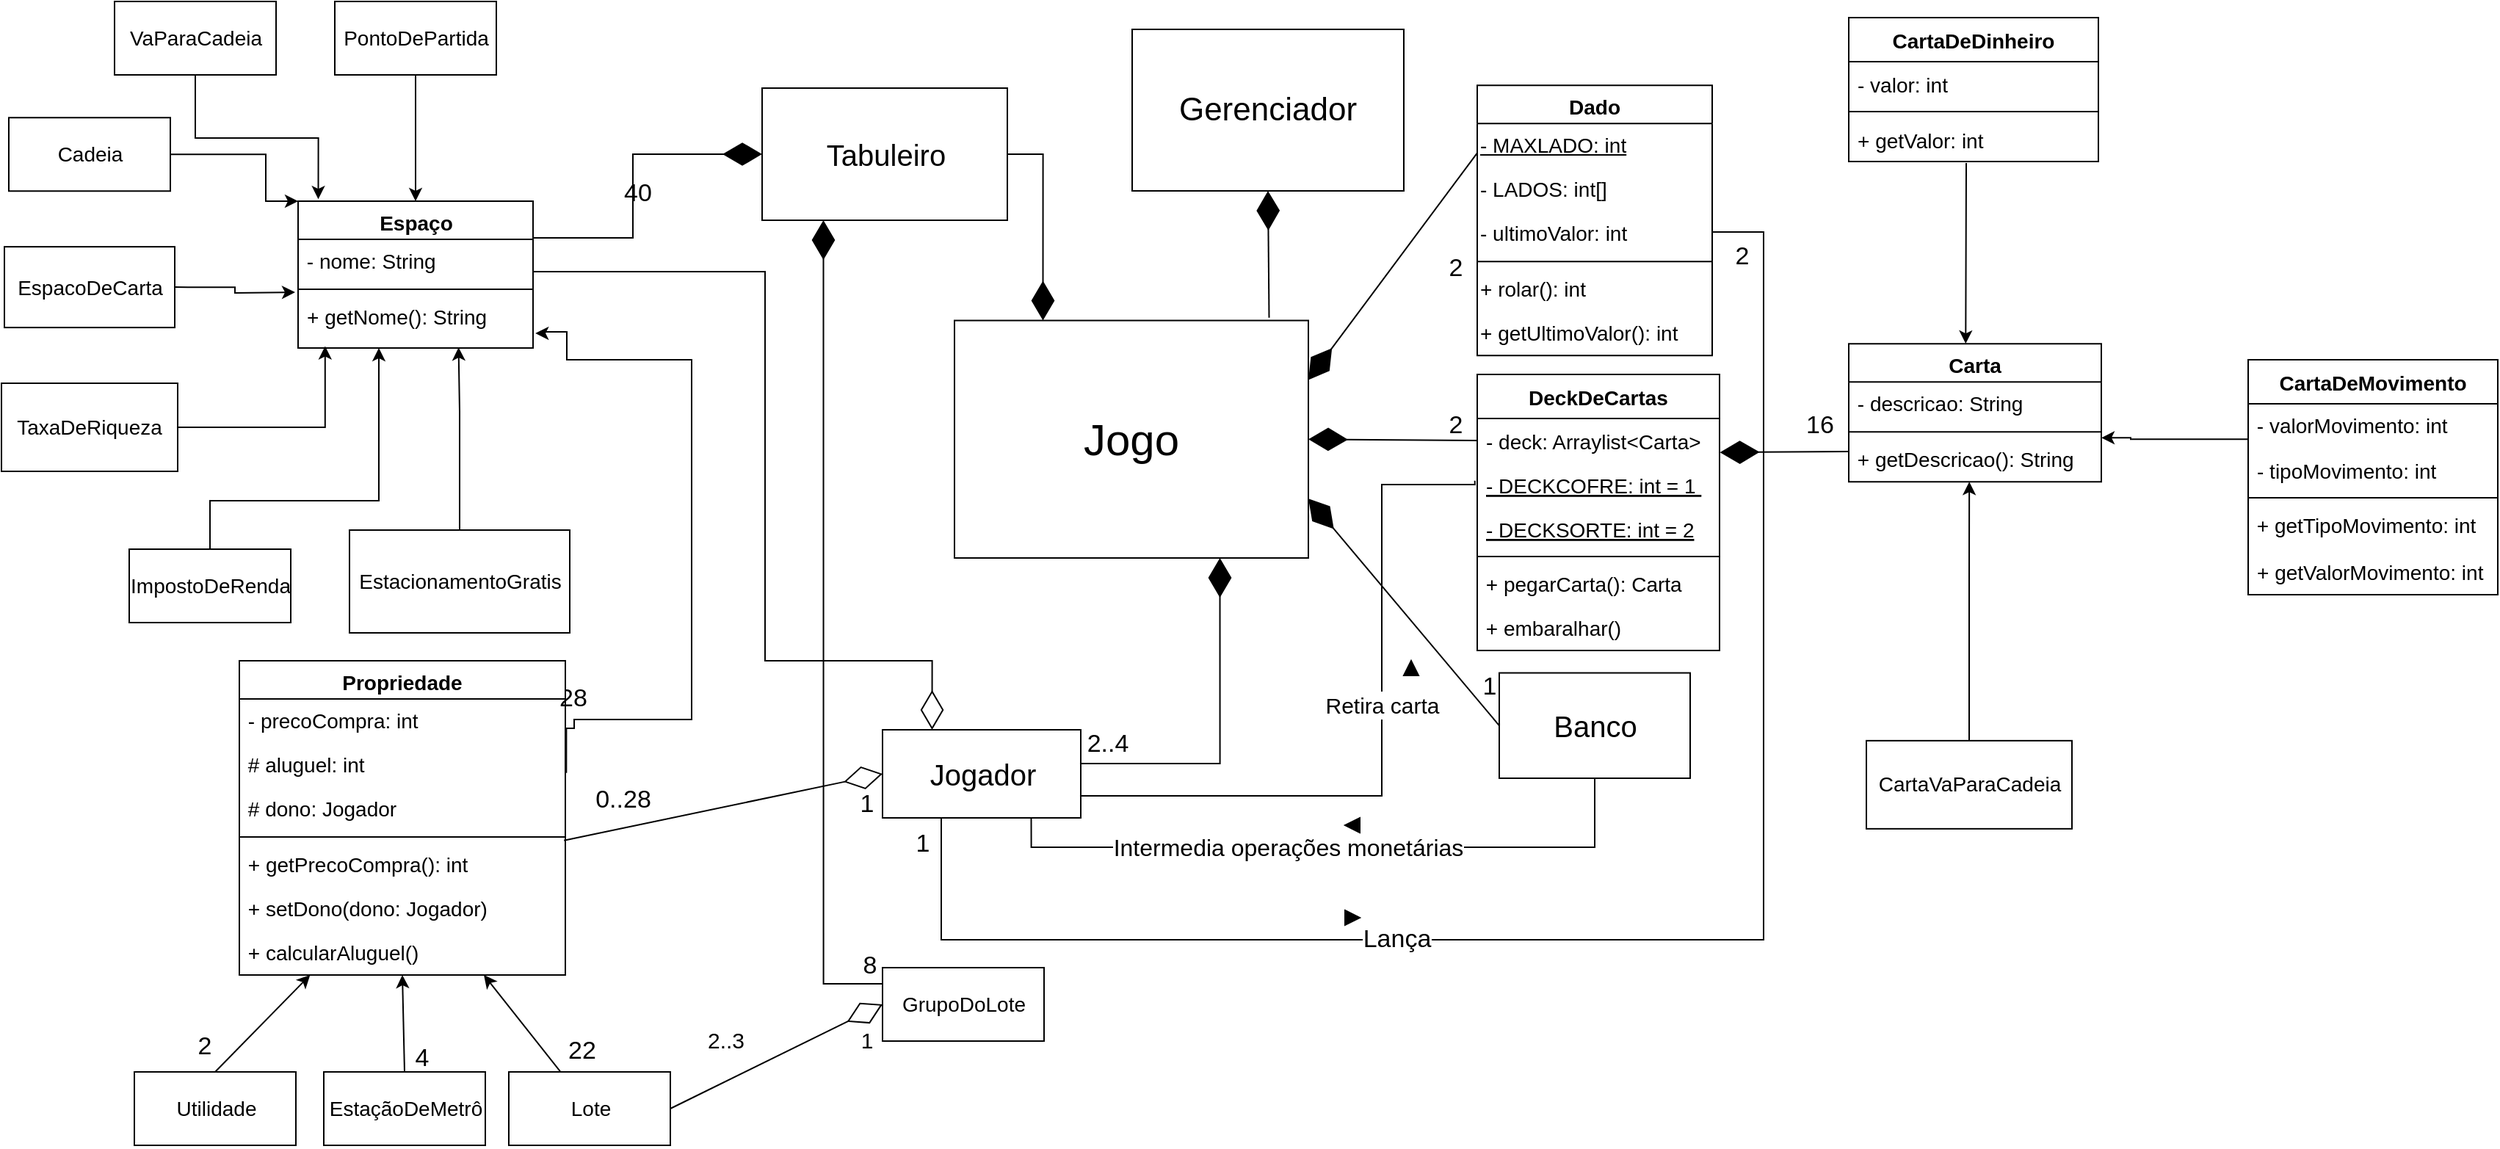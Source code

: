 <mxfile>
    <diagram id="2CvRpesuBjBLBVpyUClh" name="Page-1">
        <mxGraphModel dx="1448" dy="297" grid="1" gridSize="10" guides="1" tooltips="1" connect="1" arrows="1" fold="1" page="1" pageScale="1" pageWidth="827" pageHeight="1169" math="0" shadow="0">
            <root>
                <mxCell id="0"/>
                <mxCell id="1" parent="0"/>
                <mxCell id="c68KgJTXVsl0c4aLbd2X-1" value="28" style="edgeStyle=orthogonalEdgeStyle;rounded=0;orthogonalLoop=1;jettySize=auto;html=1;fontSize=17;entryX=1.003;entryY=0.464;entryDx=0;entryDy=0;startArrow=classic;startFill=1;endArrow=none;endFill=0;exitX=1.01;exitY=0.722;exitDx=0;exitDy=0;entryPerimeter=0;exitPerimeter=0;" parent="1" source="Rdkix3AMdeM1Sjrw6h5y-4" edge="1">
                    <mxGeometry x="0.857" y="-20" relative="1" as="geometry">
                        <mxPoint x="124.666" y="626.416" as="targetPoint"/>
                        <mxPoint as="offset"/>
                        <Array as="points">
                            <mxPoint x="110" y="327"/>
                            <mxPoint x="110" y="326"/>
                            <mxPoint x="125" y="326"/>
                            <mxPoint x="125" y="345"/>
                            <mxPoint x="210" y="345"/>
                            <mxPoint x="210" y="590"/>
                            <mxPoint x="130" y="590"/>
                            <mxPoint x="130" y="596"/>
                        </Array>
                        <mxPoint x="110" y="345" as="sourcePoint"/>
                    </mxGeometry>
                </mxCell>
                <mxCell id="c68KgJTXVsl0c4aLbd2X-2" value="8" style="edgeStyle=orthogonalEdgeStyle;rounded=0;orthogonalLoop=1;jettySize=auto;html=1;fontSize=17;startArrow=none;startFill=0;endArrow=diamondThin;endFill=1;endSize=24;sourcePerimeterSpacing=6;targetPerimeterSpacing=24;strokeWidth=1;exitX=0;exitY=0.25;exitDx=0;exitDy=0;entryX=0.25;entryY=1;entryDx=0;entryDy=0;" parent="1" source="c68KgJTXVsl0c4aLbd2X-36" target="c68KgJTXVsl0c4aLbd2X-19" edge="1">
                    <mxGeometry x="-0.961" y="-12" relative="1" as="geometry">
                        <mxPoint x="320" y="170" as="targetPoint"/>
                        <Array as="points">
                            <mxPoint x="340" y="770"/>
                            <mxPoint x="300" y="770"/>
                        </Array>
                        <mxPoint as="offset"/>
                    </mxGeometry>
                </mxCell>
                <mxCell id="c68KgJTXVsl0c4aLbd2X-3" value="2..4" style="edgeStyle=orthogonalEdgeStyle;rounded=0;orthogonalLoop=1;jettySize=auto;html=1;exitX=1;exitY=0.5;exitDx=0;exitDy=0;entryX=0.75;entryY=1;entryDx=0;entryDy=0;fontSize=17;startArrow=none;startFill=0;endArrow=diamondThin;endFill=1;endSize=24;sourcePerimeterSpacing=6;targetPerimeterSpacing=24;strokeWidth=1;" parent="1" source="c68KgJTXVsl0c4aLbd2X-23" target="c68KgJTXVsl0c4aLbd2X-24" edge="1">
                    <mxGeometry x="-0.793" y="13" relative="1" as="geometry">
                        <Array as="points">
                            <mxPoint x="475" y="620"/>
                            <mxPoint x="570" y="620"/>
                        </Array>
                        <mxPoint as="offset"/>
                    </mxGeometry>
                </mxCell>
                <mxCell id="c68KgJTXVsl0c4aLbd2X-4" value="0..28" style="text;html=1;resizable=0;autosize=1;align=center;verticalAlign=middle;points=[];fillColor=none;strokeColor=none;rounded=0;labelBackgroundColor=default;fontSize=17;" parent="1" vertex="1">
                    <mxGeometry x="132.5" y="630" width="60" height="30" as="geometry"/>
                </mxCell>
                <mxCell id="c68KgJTXVsl0c4aLbd2X-5" value="1" style="text;html=1;resizable=0;autosize=1;align=center;verticalAlign=middle;points=[];fillColor=none;strokeColor=none;rounded=0;labelBackgroundColor=default;fontSize=15;" parent="1" vertex="1">
                    <mxGeometry x="314" y="793" width="30" height="30" as="geometry"/>
                </mxCell>
                <mxCell id="c68KgJTXVsl0c4aLbd2X-6" value="" style="edgeStyle=orthogonalEdgeStyle;rounded=0;orthogonalLoop=1;jettySize=auto;html=1;entryX=0.25;entryY=0;entryDx=0;entryDy=0;fontSize=14;startArrow=none;startFill=0;endArrow=diamondThin;endFill=0;endSize=24;sourcePerimeterSpacing=6;targetPerimeterSpacing=24;strokeWidth=1;exitX=1;exitY=0.5;exitDx=0;exitDy=0;" parent="1" target="c68KgJTXVsl0c4aLbd2X-23" edge="1">
                    <mxGeometry x="-0.062" relative="1" as="geometry">
                        <Array as="points">
                            <mxPoint x="260" y="285"/>
                            <mxPoint x="260" y="550"/>
                            <mxPoint x="374" y="550"/>
                        </Array>
                        <mxPoint as="offset"/>
                        <mxPoint x="102" y="310" as="sourcePoint"/>
                    </mxGeometry>
                </mxCell>
                <mxCell id="c68KgJTXVsl0c4aLbd2X-7" style="edgeStyle=orthogonalEdgeStyle;rounded=0;orthogonalLoop=1;jettySize=auto;html=1;exitX=1;exitY=0.25;exitDx=0;exitDy=0;entryX=0;entryY=0.5;entryDx=0;entryDy=0;fontSize=17;startArrow=none;startFill=0;endArrow=diamondThin;endFill=1;endSize=24;sourcePerimeterSpacing=6;targetPerimeterSpacing=24;strokeWidth=1;" parent="1" source="Rdkix3AMdeM1Sjrw6h5y-1" target="c68KgJTXVsl0c4aLbd2X-19" edge="1">
                    <mxGeometry relative="1" as="geometry">
                        <mxPoint x="150.75" y="252.502" as="sourcePoint"/>
                    </mxGeometry>
                </mxCell>
                <mxCell id="c68KgJTXVsl0c4aLbd2X-9" value="2" style="edgeStyle=none;rounded=0;orthogonalLoop=1;jettySize=auto;html=1;exitX=0.5;exitY=0;exitDx=0;exitDy=0;entryX=0.217;entryY=1.001;entryDx=0;entryDy=0;entryPerimeter=0;shadow=0;fontSize=17;startArrow=none;startFill=0;endArrow=classic;endFill=1;endSize=6;strokeWidth=1;" parent="1" source="c68KgJTXVsl0c4aLbd2X-10" edge="1">
                    <mxGeometry x="-0.85" y="17" relative="1" as="geometry">
                        <mxPoint as="offset"/>
                        <mxPoint x="-90" y="760" as="sourcePoint"/>
                        <mxPoint x="-49.826" y="764.03" as="targetPoint"/>
                    </mxGeometry>
                </mxCell>
                <mxCell id="c68KgJTXVsl0c4aLbd2X-10" value="Utilidade" style="html=1;fontSize=14;" parent="1" vertex="1">
                    <mxGeometry x="-169.5" y="830" width="110" height="50" as="geometry"/>
                </mxCell>
                <mxCell id="c68KgJTXVsl0c4aLbd2X-12" style="edgeStyle=orthogonalEdgeStyle;rounded=0;orthogonalLoop=1;jettySize=auto;html=1;exitX=1;exitY=0.5;exitDx=0;exitDy=0;entryX=0;entryY=0;entryDx=0;entryDy=0;fontSize=17;startArrow=none;startFill=0;endArrow=classic;endFill=1;" parent="1" source="c68KgJTXVsl0c4aLbd2X-13" target="Rdkix3AMdeM1Sjrw6h5y-1" edge="1">
                    <mxGeometry relative="1" as="geometry">
                        <mxPoint x="-56.4" y="298.916" as="targetPoint"/>
                        <Array as="points">
                            <mxPoint x="-80" y="205"/>
                            <mxPoint x="-80" y="237"/>
                        </Array>
                    </mxGeometry>
                </mxCell>
                <mxCell id="c68KgJTXVsl0c4aLbd2X-13" value="Cadeia" style="html=1;fontSize=14;" parent="1" vertex="1">
                    <mxGeometry x="-255" y="180.13" width="110" height="50" as="geometry"/>
                </mxCell>
                <mxCell id="c68KgJTXVsl0c4aLbd2X-14" style="edgeStyle=orthogonalEdgeStyle;rounded=0;orthogonalLoop=1;jettySize=auto;html=1;exitX=0.5;exitY=0;exitDx=0;exitDy=0;fontSize=17;startArrow=none;startFill=0;endArrow=classic;endFill=1;" parent="1" source="c68KgJTXVsl0c4aLbd2X-15" target="Rdkix3AMdeM1Sjrw6h5y-4" edge="1">
                    <mxGeometry relative="1" as="geometry">
                        <mxPoint x="-2.893" y="351.037" as="targetPoint"/>
                        <Array as="points">
                            <mxPoint x="-118" y="441"/>
                            <mxPoint x="-3" y="441"/>
                        </Array>
                    </mxGeometry>
                </mxCell>
                <mxCell id="c68KgJTXVsl0c4aLbd2X-15" value="ImpostoDeRenda" style="html=1;fontSize=14;" parent="1" vertex="1">
                    <mxGeometry x="-173" y="474" width="110" height="50" as="geometry"/>
                </mxCell>
                <mxCell id="c68KgJTXVsl0c4aLbd2X-16" value="4" style="edgeStyle=none;rounded=0;orthogonalLoop=1;jettySize=auto;html=1;shadow=0;fontSize=17;startArrow=none;startFill=0;endArrow=classic;endFill=1;endSize=6;strokeWidth=1;exitX=0.5;exitY=0;exitDx=0;exitDy=0;entryX=0.5;entryY=1;entryDx=0;entryDy=0;" parent="1" source="c68KgJTXVsl0c4aLbd2X-17" target="eLn0Z7HhfPv99B10Aiud-1" edge="1">
                    <mxGeometry x="-0.722" y="-13" relative="1" as="geometry">
                        <mxPoint x="-1" as="offset"/>
                        <mxPoint x="-69.294" y="600" as="sourcePoint"/>
                        <mxPoint x="15" y="770" as="targetPoint"/>
                    </mxGeometry>
                </mxCell>
                <mxCell id="c68KgJTXVsl0c4aLbd2X-17" value="EstaçãoDeMetrô" style="html=1;fontSize=14;" parent="1" vertex="1">
                    <mxGeometry x="-40.5" y="830" width="110" height="50" as="geometry"/>
                </mxCell>
                <mxCell id="c68KgJTXVsl0c4aLbd2X-18" style="edgeStyle=orthogonalEdgeStyle;rounded=0;orthogonalLoop=1;jettySize=auto;html=1;exitX=1;exitY=0.5;exitDx=0;exitDy=0;entryX=0.25;entryY=0;entryDx=0;entryDy=0;fontSize=17;startArrow=none;startFill=0;endArrow=diamondThin;endFill=1;endSize=24;sourcePerimeterSpacing=6;targetPerimeterSpacing=24;strokeWidth=1;" parent="1" source="c68KgJTXVsl0c4aLbd2X-19" target="c68KgJTXVsl0c4aLbd2X-24" edge="1">
                    <mxGeometry relative="1" as="geometry"/>
                </mxCell>
                <mxCell id="c68KgJTXVsl0c4aLbd2X-19" value="Tabuleiro" style="html=1;fontSize=20;" parent="1" vertex="1">
                    <mxGeometry x="258" y="160" width="167" height="90" as="geometry"/>
                </mxCell>
                <mxCell id="c68KgJTXVsl0c4aLbd2X-20" value="Lança" style="edgeStyle=orthogonalEdgeStyle;rounded=0;orthogonalLoop=1;jettySize=auto;html=1;exitX=0.75;exitY=1;exitDx=0;exitDy=0;fontSize=17;startArrow=none;startFill=0;endArrow=none;endFill=0;endSize=24;sourcePerimeterSpacing=6;targetPerimeterSpacing=24;strokeWidth=1;entryX=1;entryY=0.5;entryDx=0;entryDy=0;" parent="1" source="c68KgJTXVsl0c4aLbd2X-23" edge="1">
                    <mxGeometry x="-0.298" relative="1" as="geometry">
                        <mxPoint x="905" y="333" as="targetPoint"/>
                        <Array as="points">
                            <mxPoint x="380" y="657"/>
                            <mxPoint x="380" y="740"/>
                            <mxPoint x="940" y="740"/>
                            <mxPoint x="940" y="258"/>
                        </Array>
                        <mxPoint x="-1" as="offset"/>
                    </mxGeometry>
                </mxCell>
                <mxCell id="c68KgJTXVsl0c4aLbd2X-21" value="&lt;span style=&quot;color: rgb(0, 0, 0); font-family: Helvetica; font-size: 16px; font-style: normal; font-variant-ligatures: normal; font-variant-caps: normal; font-weight: 400; letter-spacing: normal; orphans: 2; text-align: center; text-indent: 0px; text-transform: none; widows: 2; word-spacing: 0px; -webkit-text-stroke-width: 0px; background-color: rgb(255, 255, 255); text-decoration-thickness: initial; text-decoration-style: initial; text-decoration-color: initial; float: none; display: inline !important;&quot;&gt;Intermedia operações monetárias&lt;/span&gt;" style="edgeStyle=orthogonalEdgeStyle;rounded=0;orthogonalLoop=1;jettySize=auto;html=1;exitX=0.75;exitY=1;exitDx=0;exitDy=0;entryX=0.5;entryY=1;entryDx=0;entryDy=0;fontSize=16;startArrow=none;startFill=0;endArrow=none;endFill=0;endSize=24;sourcePerimeterSpacing=6;targetPerimeterSpacing=24;strokeWidth=1;" parent="1" source="c68KgJTXVsl0c4aLbd2X-23" target="c68KgJTXVsl0c4aLbd2X-33" edge="1">
                    <mxGeometry x="-0.138" relative="1" as="geometry">
                        <mxPoint as="offset"/>
                    </mxGeometry>
                </mxCell>
                <mxCell id="c68KgJTXVsl0c4aLbd2X-22" value="&lt;font style=&quot;font-size: 15px;&quot;&gt;Retira carta&lt;/font&gt;" style="edgeStyle=orthogonalEdgeStyle;rounded=0;orthogonalLoop=1;jettySize=auto;html=1;exitX=1;exitY=0.75;exitDx=0;exitDy=0;fontSize=16;startArrow=none;startFill=0;endArrow=none;endFill=0;endSize=24;sourcePerimeterSpacing=6;targetPerimeterSpacing=24;strokeWidth=1;entryX=-0.01;entryY=0.411;entryDx=0;entryDy=0;entryPerimeter=0;" parent="1" source="c68KgJTXVsl0c4aLbd2X-23" target="15" edge="1">
                    <mxGeometry x="0.105" relative="1" as="geometry">
                        <Array as="points">
                            <mxPoint x="680" y="642"/>
                            <mxPoint x="680" y="430"/>
                            <mxPoint x="743" y="430"/>
                        </Array>
                        <mxPoint as="offset"/>
                        <mxPoint x="730" y="430" as="targetPoint"/>
                    </mxGeometry>
                </mxCell>
                <mxCell id="c68KgJTXVsl0c4aLbd2X-23" value="Jogador" style="html=1;fontSize=20;" parent="1" vertex="1">
                    <mxGeometry x="340" y="597" width="135" height="60" as="geometry"/>
                </mxCell>
                <mxCell id="c68KgJTXVsl0c4aLbd2X-24" value="Jogo" style="rounded=0;whiteSpace=wrap;html=1;fontSize=30;" parent="1" vertex="1">
                    <mxGeometry x="389" y="318.27" width="241" height="161.73" as="geometry"/>
                </mxCell>
                <mxCell id="c68KgJTXVsl0c4aLbd2X-25" style="edgeStyle=orthogonalEdgeStyle;rounded=0;orthogonalLoop=1;jettySize=auto;html=1;fontSize=17;startArrow=none;startFill=0;endArrow=classic;endFill=1;entryX=0.115;entryY=0.966;entryDx=0;entryDy=0;entryPerimeter=0;" parent="1" source="c68KgJTXVsl0c4aLbd2X-26" target="Rdkix3AMdeM1Sjrw6h5y-4" edge="1">
                    <mxGeometry relative="1" as="geometry">
                        <mxPoint x="-40" y="350" as="targetPoint"/>
                        <Array as="points">
                            <mxPoint x="-40" y="391"/>
                        </Array>
                    </mxGeometry>
                </mxCell>
                <mxCell id="c68KgJTXVsl0c4aLbd2X-26" value="TaxaDeRiqueza" style="rounded=0;whiteSpace=wrap;html=1;fontSize=14;" parent="1" vertex="1">
                    <mxGeometry x="-260" y="361" width="120" height="60" as="geometry"/>
                </mxCell>
                <mxCell id="c68KgJTXVsl0c4aLbd2X-27" value="Gerenciador" style="rounded=0;whiteSpace=wrap;html=1;fontSize=22;" parent="1" vertex="1">
                    <mxGeometry x="510" y="120" width="185" height="110" as="geometry"/>
                </mxCell>
                <mxCell id="c68KgJTXVsl0c4aLbd2X-28" value="" style="endArrow=diamondThin;endFill=1;endSize=24;html=1;rounded=0;shadow=0;exitX=0.889;exitY=-0.012;exitDx=0;exitDy=0;entryX=0.5;entryY=1;entryDx=0;entryDy=0;exitPerimeter=0;" parent="1" source="c68KgJTXVsl0c4aLbd2X-24" target="c68KgJTXVsl0c4aLbd2X-27" edge="1">
                    <mxGeometry width="160" relative="1" as="geometry">
                        <mxPoint x="440" y="349.33" as="sourcePoint"/>
                        <mxPoint x="600" y="349.33" as="targetPoint"/>
                        <Array as="points"/>
                    </mxGeometry>
                </mxCell>
                <mxCell id="c68KgJTXVsl0c4aLbd2X-29" style="edgeStyle=none;rounded=0;orthogonalLoop=1;jettySize=auto;html=1;entryX=1;entryY=0.5;entryDx=0;entryDy=0;shadow=0;startArrow=none;startFill=0;endArrow=diamond;endFill=1;endSize=6;strokeWidth=1;" parent="1" source="c68KgJTXVsl0c4aLbd2X-24" target="c68KgJTXVsl0c4aLbd2X-24" edge="1">
                    <mxGeometry relative="1" as="geometry"/>
                </mxCell>
                <mxCell id="c68KgJTXVsl0c4aLbd2X-30" value="22" style="edgeStyle=none;rounded=0;orthogonalLoop=1;jettySize=auto;html=1;shadow=0;fontSize=17;startArrow=none;startFill=0;endArrow=classic;endFill=1;endSize=6;strokeWidth=1;entryX=0.75;entryY=1;entryDx=0;entryDy=0;" parent="1" source="c68KgJTXVsl0c4aLbd2X-31" edge="1">
                    <mxGeometry x="-0.964" y="-20" relative="1" as="geometry">
                        <mxPoint as="offset"/>
                        <mxPoint x="68.5" y="764" as="targetPoint"/>
                    </mxGeometry>
                </mxCell>
                <mxCell id="c68KgJTXVsl0c4aLbd2X-31" value="Lote" style="html=1;fontSize=14;" parent="1" vertex="1">
                    <mxGeometry x="85.5" y="830" width="110" height="50" as="geometry"/>
                </mxCell>
                <mxCell id="c68KgJTXVsl0c4aLbd2X-33" value="Banco" style="html=1;fontSize=20;" parent="1" vertex="1">
                    <mxGeometry x="760" y="558.27" width="130" height="71.73" as="geometry"/>
                </mxCell>
                <mxCell id="c68KgJTXVsl0c4aLbd2X-34" value="1" style="endArrow=diamondThin;endFill=1;endSize=24;html=1;rounded=0;shadow=0;fontSize=17;strokeWidth=1;exitX=0;exitY=0.5;exitDx=0;exitDy=0;entryX=1;entryY=0.75;entryDx=0;entryDy=0;" parent="1" source="c68KgJTXVsl0c4aLbd2X-33" target="c68KgJTXVsl0c4aLbd2X-24" edge="1">
                    <mxGeometry x="-0.757" y="-12" width="160" relative="1" as="geometry">
                        <mxPoint x="430" y="500" as="sourcePoint"/>
                        <mxPoint x="628" y="354" as="targetPoint"/>
                        <mxPoint as="offset"/>
                    </mxGeometry>
                </mxCell>
                <mxCell id="c68KgJTXVsl0c4aLbd2X-35" value="" style="endArrow=diamondThin;endFill=1;endSize=24;html=1;rounded=0;shadow=0;fontSize=17;strokeWidth=1;exitX=0;exitY=0.25;exitDx=0;exitDy=0;entryX=1;entryY=0.25;entryDx=0;entryDy=0;" parent="1" source="Rdkix3AMdeM1Sjrw6h5y-6" target="c68KgJTXVsl0c4aLbd2X-24" edge="1">
                    <mxGeometry x="-0.918" y="10" width="160" relative="1" as="geometry">
                        <mxPoint x="760.0" y="285.435" as="sourcePoint"/>
                        <mxPoint x="630" y="443" as="targetPoint"/>
                        <mxPoint as="offset"/>
                    </mxGeometry>
                </mxCell>
                <mxCell id="c68KgJTXVsl0c4aLbd2X-36" value="GrupoDoLote" style="html=1;labelBackgroundColor=default;fontSize=14;" parent="1" vertex="1">
                    <mxGeometry x="340" y="759" width="110" height="50" as="geometry"/>
                </mxCell>
                <mxCell id="c68KgJTXVsl0c4aLbd2X-37" style="edgeStyle=orthogonalEdgeStyle;rounded=0;orthogonalLoop=1;jettySize=auto;html=1;exitX=0.5;exitY=1;exitDx=0;exitDy=0;fontSize=17;startArrow=none;startFill=0;endArrow=classic;endFill=1;entryX=0.5;entryY=0;entryDx=0;entryDy=0;" parent="1" source="c68KgJTXVsl0c4aLbd2X-38" target="Rdkix3AMdeM1Sjrw6h5y-1" edge="1">
                    <mxGeometry relative="1" as="geometry">
                        <mxPoint x="22" y="230" as="targetPoint"/>
                    </mxGeometry>
                </mxCell>
                <mxCell id="c68KgJTXVsl0c4aLbd2X-38" value="PontoDePartida" style="html=1;fontSize=14;" parent="1" vertex="1">
                    <mxGeometry x="-33" y="101" width="110" height="50" as="geometry"/>
                </mxCell>
                <mxCell id="c68KgJTXVsl0c4aLbd2X-39" style="edgeStyle=orthogonalEdgeStyle;rounded=0;orthogonalLoop=1;jettySize=auto;html=1;exitX=0.5;exitY=0;exitDx=0;exitDy=0;fontSize=17;startArrow=none;startFill=0;endArrow=classic;endFill=1;entryX=0.683;entryY=0.989;entryDx=0;entryDy=0;entryPerimeter=0;" parent="1" source="c68KgJTXVsl0c4aLbd2X-40" target="Rdkix3AMdeM1Sjrw6h5y-4" edge="1">
                    <mxGeometry relative="1" as="geometry">
                        <mxPoint x="50" y="380" as="targetPoint"/>
                        <Array as="points">
                            <mxPoint x="52" y="380"/>
                            <mxPoint x="51" y="380"/>
                        </Array>
                    </mxGeometry>
                </mxCell>
                <mxCell id="c68KgJTXVsl0c4aLbd2X-40" value="EstacionamentoGratis" style="html=1;fontSize=14;" parent="1" vertex="1">
                    <mxGeometry x="-23" y="461" width="150" height="70" as="geometry"/>
                </mxCell>
                <mxCell id="c68KgJTXVsl0c4aLbd2X-41" style="edgeStyle=orthogonalEdgeStyle;rounded=0;orthogonalLoop=1;jettySize=auto;html=1;exitX=0.5;exitY=1;exitDx=0;exitDy=0;fontSize=17;startArrow=none;startFill=0;endArrow=classic;endFill=1;entryX=0.086;entryY=-0.014;entryDx=0;entryDy=0;entryPerimeter=0;" parent="1" source="c68KgJTXVsl0c4aLbd2X-42" target="Rdkix3AMdeM1Sjrw6h5y-1" edge="1">
                    <mxGeometry relative="1" as="geometry">
                        <mxPoint x="-44" y="240" as="targetPoint"/>
                    </mxGeometry>
                </mxCell>
                <mxCell id="c68KgJTXVsl0c4aLbd2X-42" value="VaParaCadeia" style="html=1;fontSize=14;" parent="1" vertex="1">
                    <mxGeometry x="-183" y="101" width="110" height="50" as="geometry"/>
                </mxCell>
                <mxCell id="c68KgJTXVsl0c4aLbd2X-43" style="edgeStyle=orthogonalEdgeStyle;rounded=0;orthogonalLoop=1;jettySize=auto;html=1;entryX=0.388;entryY=1.049;entryDx=0;entryDy=0;entryPerimeter=0;" parent="1" source="c68KgJTXVsl0c4aLbd2X-44" edge="1">
                    <mxGeometry relative="1" as="geometry">
                        <mxPoint x="1080.08" y="428.138" as="targetPoint"/>
                        <Array as="points">
                            <mxPoint x="1080" y="496.43"/>
                            <mxPoint x="1080" y="496.43"/>
                        </Array>
                    </mxGeometry>
                </mxCell>
                <mxCell id="c68KgJTXVsl0c4aLbd2X-44" value="CartaVaParaCadeia" style="html=1;fontSize=14;" parent="1" vertex="1">
                    <mxGeometry x="1010" y="604.43" width="140" height="60" as="geometry"/>
                </mxCell>
                <mxCell id="c68KgJTXVsl0c4aLbd2X-45" style="edgeStyle=orthogonalEdgeStyle;rounded=0;orthogonalLoop=1;jettySize=auto;html=1;entryX=1;entryY=0;entryDx=0;entryDy=0;" parent="1" target="25" edge="1">
                    <mxGeometry relative="1" as="geometry">
                        <mxPoint x="1180" y="410" as="targetPoint"/>
                        <mxPoint x="1270" y="399.1" as="sourcePoint"/>
                        <Array as="points">
                            <mxPoint x="1190" y="399"/>
                            <mxPoint x="1190" y="398"/>
                        </Array>
                    </mxGeometry>
                </mxCell>
                <mxCell id="c68KgJTXVsl0c4aLbd2X-47" style="edgeStyle=orthogonalEdgeStyle;rounded=0;orthogonalLoop=1;jettySize=auto;html=1;entryX=0.463;entryY=-0.001;entryDx=0;entryDy=0;entryPerimeter=0;" parent="1" target="Rdkix3AMdeM1Sjrw6h5y-16" edge="1">
                    <mxGeometry relative="1" as="geometry">
                        <mxPoint x="1060" y="270" as="targetPoint"/>
                        <mxPoint x="1078" y="220" as="sourcePoint"/>
                        <Array as="points">
                            <mxPoint x="1078" y="211"/>
                            <mxPoint x="1078" y="211"/>
                        </Array>
                    </mxGeometry>
                </mxCell>
                <mxCell id="c68KgJTXVsl0c4aLbd2X-49" style="edgeStyle=orthogonalEdgeStyle;rounded=0;orthogonalLoop=1;jettySize=auto;html=1;exitX=1;exitY=0.5;exitDx=0;exitDy=0;fontSize=17;startArrow=none;startFill=0;endArrow=classic;endFill=1;" parent="1" source="c68KgJTXVsl0c4aLbd2X-50" edge="1">
                    <mxGeometry relative="1" as="geometry">
                        <mxPoint x="-60" y="299" as="targetPoint"/>
                        <Array as="points"/>
                    </mxGeometry>
                </mxCell>
                <mxCell id="c68KgJTXVsl0c4aLbd2X-50" value="EspacoDeCarta" style="html=1;fontSize=14;" parent="1" vertex="1">
                    <mxGeometry x="-258" y="268.06" width="116" height="55" as="geometry"/>
                </mxCell>
                <mxCell id="c68KgJTXVsl0c4aLbd2X-51" value="2..3" style="text;html=1;resizable=0;autosize=1;align=center;verticalAlign=middle;points=[];fillColor=none;strokeColor=none;rounded=0;fontSize=15;" parent="1" vertex="1">
                    <mxGeometry x="208" y="793" width="50" height="30" as="geometry"/>
                </mxCell>
                <mxCell id="c68KgJTXVsl0c4aLbd2X-52" value="" style="endArrow=diamondThin;endFill=1;endSize=24;html=1;rounded=0;fontSize=22;strokeWidth=1;entryX=1.002;entryY=0.77;entryDx=0;entryDy=0;exitX=0.002;exitY=0.313;exitDx=0;exitDy=0;exitPerimeter=0;entryPerimeter=0;" parent="1" source="25" target="14" edge="1">
                    <mxGeometry width="160" relative="1" as="geometry">
                        <mxPoint x="996" y="407" as="sourcePoint"/>
                        <mxPoint x="895" y="399.135" as="targetPoint"/>
                    </mxGeometry>
                </mxCell>
                <mxCell id="c68KgJTXVsl0c4aLbd2X-55" value="" style="endArrow=diamondThin;endFill=1;endSize=24;html=1;rounded=0;shadow=0;fontSize=17;strokeWidth=1;entryX=1;entryY=0.5;entryDx=0;entryDy=0;exitX=0;exitY=0.5;exitDx=0;exitDy=0;" parent="1" source="14" target="c68KgJTXVsl0c4aLbd2X-24" edge="1">
                    <mxGeometry width="160" relative="1" as="geometry">
                        <mxPoint x="720" y="399" as="sourcePoint"/>
                        <mxPoint x="638" y="364" as="targetPoint"/>
                    </mxGeometry>
                </mxCell>
                <mxCell id="c68KgJTXVsl0c4aLbd2X-56" value="&lt;font style=&quot;font-size: 17px;&quot;&gt;40&lt;/font&gt;" style="text;html=1;resizable=0;autosize=1;align=center;verticalAlign=middle;points=[];fillColor=none;strokeColor=none;rounded=0;fontSize=22;" parent="1" vertex="1">
                    <mxGeometry x="152.5" y="210" width="40" height="40" as="geometry"/>
                </mxCell>
                <mxCell id="c68KgJTXVsl0c4aLbd2X-57" value="2" style="text;html=1;resizable=0;autosize=1;align=center;verticalAlign=middle;points=[];fillColor=none;strokeColor=none;rounded=0;fontSize=17;" parent="1" vertex="1">
                    <mxGeometry x="715" y="268.06" width="30" height="30" as="geometry"/>
                </mxCell>
                <mxCell id="c68KgJTXVsl0c4aLbd2X-58" value="2" style="text;html=1;resizable=0;autosize=1;align=center;verticalAlign=middle;points=[];fillColor=none;strokeColor=none;rounded=0;fontSize=17;" parent="1" vertex="1">
                    <mxGeometry x="715" y="375" width="30" height="30" as="geometry"/>
                </mxCell>
                <mxCell id="c68KgJTXVsl0c4aLbd2X-59" value="16" style="text;html=1;resizable=0;autosize=1;align=center;verticalAlign=middle;points=[];fillColor=none;strokeColor=none;rounded=0;fontSize=17;" parent="1" vertex="1">
                    <mxGeometry x="958" y="375" width="40" height="30" as="geometry"/>
                </mxCell>
                <mxCell id="c68KgJTXVsl0c4aLbd2X-60" value="1" style="text;html=1;resizable=0;autosize=1;align=center;verticalAlign=middle;points=[];fillColor=none;strokeColor=none;rounded=0;labelBackgroundColor=default;fontSize=17;" parent="1" vertex="1">
                    <mxGeometry x="352" y="660" width="30" height="30" as="geometry"/>
                </mxCell>
                <mxCell id="c68KgJTXVsl0c4aLbd2X-61" value="" style="endArrow=diamondThin;endFill=0;endSize=24;html=1;rounded=0;sourcePerimeterSpacing=6;targetPerimeterSpacing=24;strokeWidth=1;exitX=0.996;exitY=-0.032;exitDx=0;exitDy=0;entryX=0;entryY=0.5;entryDx=0;entryDy=0;fontSize=14;exitPerimeter=0;" parent="1" target="c68KgJTXVsl0c4aLbd2X-23" edge="1">
                    <mxGeometry x="-0.094" y="13" width="160" relative="1" as="geometry">
                        <mxPoint x="123.112" y="672.336" as="sourcePoint"/>
                        <mxPoint x="252" y="620" as="targetPoint"/>
                        <mxPoint as="offset"/>
                    </mxGeometry>
                </mxCell>
                <mxCell id="c68KgJTXVsl0c4aLbd2X-62" value="2" style="text;html=1;resizable=0;autosize=1;align=center;verticalAlign=middle;points=[];fillColor=none;strokeColor=none;rounded=0;fontSize=17;" parent="1" vertex="1">
                    <mxGeometry x="910" y="260" width="30" height="30" as="geometry"/>
                </mxCell>
                <mxCell id="c68KgJTXVsl0c4aLbd2X-63" value="1" style="text;html=1;resizable=0;autosize=1;align=center;verticalAlign=middle;points=[];fillColor=none;strokeColor=none;rounded=0;labelBackgroundColor=default;fontSize=17;" parent="1" vertex="1">
                    <mxGeometry x="314" y="633" width="30" height="30" as="geometry"/>
                </mxCell>
                <mxCell id="c68KgJTXVsl0c4aLbd2X-64" value="" style="triangle;whiteSpace=wrap;html=1;fillColor=#000000;" parent="1" vertex="1">
                    <mxGeometry x="655" y="720" width="10" height="10" as="geometry"/>
                </mxCell>
                <mxCell id="c68KgJTXVsl0c4aLbd2X-65" value="" style="triangle;whiteSpace=wrap;html=1;fillColor=#000000;rotation=-90;" parent="1" vertex="1">
                    <mxGeometry x="695" y="550" width="10" height="10" as="geometry"/>
                </mxCell>
                <mxCell id="c68KgJTXVsl0c4aLbd2X-66" value="" style="endArrow=diamondThin;endFill=0;endSize=24;html=1;rounded=0;entryX=0;entryY=0.5;entryDx=0;entryDy=0;exitX=1;exitY=0.5;exitDx=0;exitDy=0;" parent="1" source="c68KgJTXVsl0c4aLbd2X-31" target="c68KgJTXVsl0c4aLbd2X-36" edge="1">
                    <mxGeometry width="160" relative="1" as="geometry">
                        <mxPoint x="184" y="890" as="sourcePoint"/>
                        <mxPoint x="344" y="890" as="targetPoint"/>
                    </mxGeometry>
                </mxCell>
                <mxCell id="c68KgJTXVsl0c4aLbd2X-67" value="" style="triangle;whiteSpace=wrap;html=1;fillColor=#000000;rotation=-180;" parent="1" vertex="1">
                    <mxGeometry x="655" y="657" width="10" height="10" as="geometry"/>
                </mxCell>
                <mxCell id="Rdkix3AMdeM1Sjrw6h5y-1" value="Espaço" style="swimlane;fontStyle=1;align=center;verticalAlign=top;childLayout=stackLayout;horizontal=1;startSize=26;horizontalStack=0;resizeParent=1;resizeParentMax=0;resizeLast=0;collapsible=1;marginBottom=0;fontFamily=Helvetica;fontSize=14;fontColor=default;strokeColor=default;fillColor=default;html=1;" parent="1" vertex="1">
                    <mxGeometry x="-58" y="237" width="160" height="100" as="geometry"/>
                </mxCell>
                <mxCell id="28" value="&lt;span&gt;&amp;nbsp;- nome: String&lt;/span&gt;" style="text;html=1;strokeColor=none;fillColor=none;align=left;verticalAlign=middle;whiteSpace=wrap;rounded=0;fontSize=14;" vertex="1" parent="Rdkix3AMdeM1Sjrw6h5y-1">
                    <mxGeometry y="26" width="160" height="30" as="geometry"/>
                </mxCell>
                <mxCell id="Rdkix3AMdeM1Sjrw6h5y-3" value="" style="line;strokeWidth=1;fillColor=none;align=left;verticalAlign=middle;spacingTop=-1;spacingLeft=3;spacingRight=3;rotatable=0;labelPosition=right;points=[];portConstraint=eastwest;fontFamily=Helvetica;fontSize=14;fontColor=default;html=1;" parent="Rdkix3AMdeM1Sjrw6h5y-1" vertex="1">
                    <mxGeometry y="56" width="160" height="8" as="geometry"/>
                </mxCell>
                <mxCell id="Rdkix3AMdeM1Sjrw6h5y-4" value="+ getNome(): String" style="text;strokeColor=none;fillColor=none;align=left;verticalAlign=top;spacingLeft=4;spacingRight=4;overflow=hidden;rotatable=0;points=[[0,0.5],[1,0.5]];portConstraint=eastwest;fontFamily=Helvetica;fontSize=14;fontColor=default;html=1;" parent="Rdkix3AMdeM1Sjrw6h5y-1" vertex="1">
                    <mxGeometry y="64" width="160" height="36" as="geometry"/>
                </mxCell>
                <mxCell id="Rdkix3AMdeM1Sjrw6h5y-6" value="Dado" style="swimlane;fontStyle=1;align=center;verticalAlign=top;childLayout=stackLayout;horizontal=1;startSize=26;horizontalStack=0;resizeParent=1;resizeParentMax=0;resizeLast=0;collapsible=1;marginBottom=0;fontFamily=Helvetica;fontSize=14;fontColor=default;" parent="1" vertex="1">
                    <mxGeometry x="745" y="158.14" width="160" height="184" as="geometry"/>
                </mxCell>
                <mxCell id="17" value="&lt;span&gt;&lt;u&gt;- MAXLADO: int&lt;/u&gt;&lt;/span&gt;" style="text;html=1;strokeColor=none;fillColor=none;align=left;verticalAlign=middle;whiteSpace=wrap;rounded=0;fontSize=14;" vertex="1" parent="Rdkix3AMdeM1Sjrw6h5y-6">
                    <mxGeometry y="26" width="160" height="30" as="geometry"/>
                </mxCell>
                <mxCell id="18" value="&lt;span&gt;- LADOS: int[]&lt;/span&gt;" style="text;html=1;strokeColor=none;fillColor=none;align=left;verticalAlign=middle;whiteSpace=wrap;rounded=0;fontSize=14;" vertex="1" parent="Rdkix3AMdeM1Sjrw6h5y-6">
                    <mxGeometry y="56" width="160" height="30" as="geometry"/>
                </mxCell>
                <mxCell id="19" value="&lt;span&gt;- ultimoValor: int&lt;/span&gt;" style="text;html=1;strokeColor=none;fillColor=none;align=left;verticalAlign=middle;whiteSpace=wrap;rounded=0;fontSize=14;" vertex="1" parent="Rdkix3AMdeM1Sjrw6h5y-6">
                    <mxGeometry y="86" width="160" height="30" as="geometry"/>
                </mxCell>
                <mxCell id="Rdkix3AMdeM1Sjrw6h5y-8" value="" style="line;strokeWidth=1;fillColor=none;align=left;verticalAlign=middle;spacingTop=-1;spacingLeft=3;spacingRight=3;rotatable=0;labelPosition=right;points=[];portConstraint=eastwest;fontFamily=Helvetica;fontSize=14;fontColor=default;" parent="Rdkix3AMdeM1Sjrw6h5y-6" vertex="1">
                    <mxGeometry y="116" width="160" height="8" as="geometry"/>
                </mxCell>
                <mxCell id="20" value="&lt;span&gt;+ rolar(): int&lt;/span&gt;" style="text;html=1;strokeColor=none;fillColor=none;align=left;verticalAlign=middle;whiteSpace=wrap;rounded=0;fontSize=14;" vertex="1" parent="Rdkix3AMdeM1Sjrw6h5y-6">
                    <mxGeometry y="124" width="160" height="30" as="geometry"/>
                </mxCell>
                <mxCell id="21" value="&lt;br style=&quot;padding: 0px ; margin: 0px&quot;&gt;&lt;span&gt;+ getUltimoValor(): int&lt;/span&gt;&lt;br style=&quot;padding: 0px ; margin: 0px&quot;&gt;&lt;span&gt;&amp;nbsp;&lt;/span&gt;" style="text;html=1;strokeColor=none;fillColor=none;align=left;verticalAlign=middle;whiteSpace=wrap;rounded=0;fontSize=14;" vertex="1" parent="Rdkix3AMdeM1Sjrw6h5y-6">
                    <mxGeometry y="154" width="160" height="30" as="geometry"/>
                </mxCell>
                <mxCell id="Rdkix3AMdeM1Sjrw6h5y-16" value="Carta" style="swimlane;fontStyle=1;align=center;verticalAlign=top;childLayout=stackLayout;horizontal=1;startSize=26;horizontalStack=0;resizeParent=1;resizeParentMax=0;resizeLast=0;collapsible=1;marginBottom=0;fontFamily=Helvetica;fontSize=14;fontColor=default;" parent="1" vertex="1">
                    <mxGeometry x="998" y="334.14" width="172" height="94" as="geometry"/>
                </mxCell>
                <mxCell id="24" value="&lt;span&gt;&amp;nbsp;- descricao: String&lt;/span&gt;" style="text;html=1;strokeColor=none;fillColor=none;align=left;verticalAlign=middle;whiteSpace=wrap;rounded=0;fontSize=14;" vertex="1" parent="Rdkix3AMdeM1Sjrw6h5y-16">
                    <mxGeometry y="26" width="172" height="30" as="geometry"/>
                </mxCell>
                <mxCell id="Rdkix3AMdeM1Sjrw6h5y-18" value="" style="line;strokeWidth=1;fillColor=none;align=left;verticalAlign=middle;spacingTop=-1;spacingLeft=3;spacingRight=3;rotatable=0;labelPosition=right;points=[];portConstraint=eastwest;fontFamily=Helvetica;fontSize=14;fontColor=default;" parent="Rdkix3AMdeM1Sjrw6h5y-16" vertex="1">
                    <mxGeometry y="56" width="172" height="8" as="geometry"/>
                </mxCell>
                <mxCell id="25" value="&amp;nbsp;+ getDescricao(): String" style="text;html=1;strokeColor=none;fillColor=none;align=left;verticalAlign=middle;whiteSpace=wrap;rounded=0;fontSize=14;" vertex="1" parent="Rdkix3AMdeM1Sjrw6h5y-16">
                    <mxGeometry y="64" width="172" height="30" as="geometry"/>
                </mxCell>
                <mxCell id="eLn0Z7HhfPv99B10Aiud-1" value="Propriedade" style="swimlane;fontStyle=1;align=center;verticalAlign=top;childLayout=stackLayout;horizontal=1;startSize=26;horizontalStack=0;resizeParent=1;resizeParentMax=0;resizeLast=0;collapsible=1;marginBottom=0;fontSize=14;" parent="1" vertex="1">
                    <mxGeometry x="-98" y="550" width="222" height="214" as="geometry"/>
                </mxCell>
                <mxCell id="29" value="&lt;span&gt;&amp;nbsp;- precoCompra: int&lt;/span&gt;" style="text;html=1;strokeColor=none;fillColor=none;align=left;verticalAlign=middle;whiteSpace=wrap;rounded=0;fontSize=14;" vertex="1" parent="eLn0Z7HhfPv99B10Aiud-1">
                    <mxGeometry y="26" width="222" height="30" as="geometry"/>
                </mxCell>
                <mxCell id="30" value="&lt;div&gt;&lt;span style=&quot;font-size: 14px&quot;&gt;&amp;nbsp;# aluguel: int&lt;/span&gt;&lt;/div&gt;" style="text;html=1;strokeColor=none;fillColor=none;align=left;verticalAlign=middle;whiteSpace=wrap;rounded=0;fontSize=13;" vertex="1" parent="eLn0Z7HhfPv99B10Aiud-1">
                    <mxGeometry y="56" width="222" height="30" as="geometry"/>
                </mxCell>
                <mxCell id="31" value="&amp;nbsp;# dono: Jogador" style="text;html=1;strokeColor=none;fillColor=none;align=left;verticalAlign=middle;whiteSpace=wrap;rounded=0;fontSize=14;" vertex="1" parent="eLn0Z7HhfPv99B10Aiud-1">
                    <mxGeometry y="86" width="222" height="30" as="geometry"/>
                </mxCell>
                <mxCell id="eLn0Z7HhfPv99B10Aiud-3" value="" style="line;strokeWidth=1;fillColor=none;align=left;verticalAlign=middle;spacingTop=-1;spacingLeft=3;spacingRight=3;rotatable=0;labelPosition=right;points=[];portConstraint=eastwest;" parent="eLn0Z7HhfPv99B10Aiud-1" vertex="1">
                    <mxGeometry y="116" width="222" height="8" as="geometry"/>
                </mxCell>
                <mxCell id="32" value="&amp;nbsp;+ getPrecoCompra(): int" style="text;html=1;strokeColor=none;fillColor=none;align=left;verticalAlign=middle;whiteSpace=wrap;rounded=0;fontSize=14;" vertex="1" parent="eLn0Z7HhfPv99B10Aiud-1">
                    <mxGeometry y="124" width="222" height="30" as="geometry"/>
                </mxCell>
                <mxCell id="33" value="&amp;nbsp;+ setDono(dono: Jogador)" style="text;html=1;strokeColor=none;fillColor=none;align=left;verticalAlign=middle;whiteSpace=wrap;rounded=0;fontSize=14;" vertex="1" parent="eLn0Z7HhfPv99B10Aiud-1">
                    <mxGeometry y="154" width="222" height="30" as="geometry"/>
                </mxCell>
                <mxCell id="36" value="&amp;nbsp;+ calcularAluguel()" style="text;html=1;strokeColor=none;fillColor=none;align=left;verticalAlign=middle;whiteSpace=wrap;rounded=0;fontSize=14;" vertex="1" parent="eLn0Z7HhfPv99B10Aiud-1">
                    <mxGeometry y="184" width="222" height="30" as="geometry"/>
                </mxCell>
                <mxCell id="2" value="CartaDeDinheiro" style="swimlane;fontStyle=1;childLayout=stackLayout;horizontal=1;startSize=30;horizontalStack=0;resizeParent=1;resizeParentMax=0;resizeLast=0;collapsible=1;marginBottom=0;fontSize=14;" parent="1" vertex="1">
                    <mxGeometry x="998" y="112" width="170" height="98" as="geometry"/>
                </mxCell>
                <mxCell id="3" value="- valor: int" style="text;strokeColor=none;fillColor=none;align=left;verticalAlign=middle;spacingLeft=4;spacingRight=4;overflow=hidden;points=[[0,0.5],[1,0.5]];portConstraint=eastwest;rotatable=0;fontSize=14;" parent="2" vertex="1">
                    <mxGeometry y="30" width="170" height="30" as="geometry"/>
                </mxCell>
                <mxCell id="8" value="" style="line;strokeWidth=1;fillColor=none;align=left;verticalAlign=middle;spacingTop=-1;spacingLeft=3;spacingRight=3;rotatable=0;labelPosition=right;points=[];portConstraint=eastwest;fontFamily=Helvetica;fontSize=14;fontColor=default;" parent="2" vertex="1">
                    <mxGeometry y="60" width="170" height="8" as="geometry"/>
                </mxCell>
                <mxCell id="4" value="+ getValor: int" style="text;strokeColor=none;fillColor=none;align=left;verticalAlign=middle;spacingLeft=4;spacingRight=4;overflow=hidden;points=[[0,0.5],[1,0.5]];portConstraint=eastwest;rotatable=0;fontSize=14;" parent="2" vertex="1">
                    <mxGeometry y="68" width="170" height="30" as="geometry"/>
                </mxCell>
                <mxCell id="9" value="CartaDeMovimento" style="swimlane;fontStyle=1;childLayout=stackLayout;horizontal=1;startSize=30;horizontalStack=0;resizeParent=1;resizeParentMax=0;resizeLast=0;collapsible=1;marginBottom=0;fontSize=14;" vertex="1" parent="1">
                    <mxGeometry x="1270" y="345" width="170" height="160" as="geometry"/>
                </mxCell>
                <mxCell id="26" value="&lt;span&gt;&amp;nbsp;- valorMovimento: int&lt;/span&gt;" style="text;html=1;strokeColor=none;fillColor=none;align=left;verticalAlign=middle;whiteSpace=wrap;rounded=0;fontSize=14;" vertex="1" parent="9">
                    <mxGeometry y="30" width="170" height="30" as="geometry"/>
                </mxCell>
                <mxCell id="10" value="- tipoMovimento: int" style="text;strokeColor=none;fillColor=none;align=left;verticalAlign=middle;spacingLeft=4;spacingRight=4;overflow=hidden;points=[[0,0.5],[1,0.5]];portConstraint=eastwest;rotatable=0;fontSize=14;" vertex="1" parent="9">
                    <mxGeometry y="60" width="170" height="30" as="geometry"/>
                </mxCell>
                <mxCell id="11" value="" style="line;strokeWidth=1;fillColor=none;align=left;verticalAlign=middle;spacingTop=-1;spacingLeft=3;spacingRight=3;rotatable=0;labelPosition=right;points=[];portConstraint=eastwest;fontFamily=Helvetica;fontSize=14;fontColor=default;" vertex="1" parent="9">
                    <mxGeometry y="90" width="170" height="8" as="geometry"/>
                </mxCell>
                <mxCell id="27" value="&lt;span&gt;&amp;nbsp;+ getTipoMovimento: int&lt;/span&gt;" style="text;html=1;strokeColor=none;fillColor=none;align=left;verticalAlign=middle;whiteSpace=wrap;rounded=0;fontSize=14;" vertex="1" parent="9">
                    <mxGeometry y="98" width="170" height="30" as="geometry"/>
                </mxCell>
                <mxCell id="12" value="+ getValorMovimento: int" style="text;strokeColor=none;fillColor=none;align=left;verticalAlign=middle;spacingLeft=4;spacingRight=4;overflow=hidden;points=[[0,0.5],[1,0.5]];portConstraint=eastwest;rotatable=0;fontSize=14;" vertex="1" parent="9">
                    <mxGeometry y="128" width="170" height="32" as="geometry"/>
                </mxCell>
                <mxCell id="13" value="DeckDeCartas" style="swimlane;fontStyle=1;childLayout=stackLayout;horizontal=1;startSize=30;horizontalStack=0;resizeParent=1;resizeParentMax=0;resizeLast=0;collapsible=1;marginBottom=0;fontSize=14;" vertex="1" parent="1">
                    <mxGeometry x="745" y="355" width="165" height="188" as="geometry"/>
                </mxCell>
                <mxCell id="14" value="- deck: Arraylist&lt;Carta&gt;" style="text;strokeColor=none;fillColor=none;align=left;verticalAlign=middle;spacingLeft=4;spacingRight=4;overflow=hidden;points=[[0,0.5],[1,0.5]];portConstraint=eastwest;rotatable=0;fontSize=14;" vertex="1" parent="13">
                    <mxGeometry y="30" width="165" height="30" as="geometry"/>
                </mxCell>
                <mxCell id="15" value="- DECKCOFRE: int = 1 " style="text;strokeColor=none;fillColor=none;align=left;verticalAlign=middle;spacingLeft=4;spacingRight=4;overflow=hidden;points=[[0,0.5],[1,0.5]];portConstraint=eastwest;rotatable=0;fontSize=14;fontStyle=4" vertex="1" parent="13">
                    <mxGeometry y="60" width="165" height="30" as="geometry"/>
                </mxCell>
                <mxCell id="16" value="- DECKSORTE: int = 2" style="text;strokeColor=none;fillColor=none;align=left;verticalAlign=middle;spacingLeft=4;spacingRight=4;overflow=hidden;points=[[0,0.5],[1,0.5]];portConstraint=eastwest;rotatable=0;fontSize=14;fontStyle=4" vertex="1" parent="13">
                    <mxGeometry y="90" width="165" height="30" as="geometry"/>
                </mxCell>
                <mxCell id="35" value="" style="line;strokeWidth=1;fillColor=none;align=left;verticalAlign=middle;spacingTop=-1;spacingLeft=3;spacingRight=3;rotatable=0;labelPosition=right;points=[];portConstraint=eastwest;fontFamily=Helvetica;fontSize=14;fontColor=default;" vertex="1" parent="13">
                    <mxGeometry y="120" width="165" height="8" as="geometry"/>
                </mxCell>
                <mxCell id="22" value="&amp;nbsp;+ pegarCarta(): Carta" style="text;html=1;strokeColor=none;fillColor=none;align=left;verticalAlign=middle;whiteSpace=wrap;rounded=0;fontSize=14;" vertex="1" parent="13">
                    <mxGeometry y="128" width="165" height="30" as="geometry"/>
                </mxCell>
                <mxCell id="23" value="&amp;nbsp;+ embaralhar()&amp;nbsp;" style="text;html=1;strokeColor=none;fillColor=none;align=left;verticalAlign=middle;whiteSpace=wrap;rounded=0;fontSize=14;" vertex="1" parent="13">
                    <mxGeometry y="158" width="165" height="30" as="geometry"/>
                </mxCell>
            </root>
        </mxGraphModel>
    </diagram>
</mxfile>